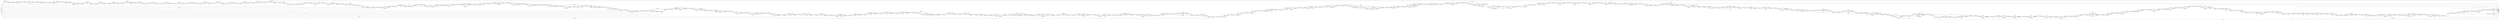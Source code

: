 digraph {
	graph [rankdir=LR]
	node [shape=rectangle]
	2 -> 78 [label=40309]
	78 -> 99 [label=40228]
	78 -> 12440 [label=81]
	99 -> 111 [label=40309]
	111 -> 132 [label=40228]
	111 -> 12460 [label=81]
	132 -> 150 [label=40309]
	150 -> 171 [label=40228]
	150 -> 12480 [label=81]
	171 -> 195 [label=40309]
	195 -> 216 [label=3423]
	195 -> 19198 [label=36886]
	216 -> 234 [label=3732]
	234 -> 243 [label=40309]
	243 -> 261 [label=3651]
	243 -> 264 [label=36658]
	261 -> 264 [label=3342]
	261 -> 282 [label=309]
	264 -> 282 [label=40000]
	282 -> 285 [label=40309]
	285 -> 307 [label=3342]
	285 -> 12521 [label=36967]
	307 -> 327 [label=3732]
	327 -> 342 [label=40309]
	342 -> 360 [label=40259]
	342 -> 363 [label=50]
	360 -> 363 [label=3292]
	360 -> 393 [label=36967]
	363 -> 393 [label=3342]
	393 -> 399 [label=40309]
	399 -> 405 [label=40228]
	399 -> 420 [label=81]
	405 -> 412 [label=3342]
	405 -> 444 [label=36886]
	412 -> 420 [label=3338]
	412 -> 433 [label=4]
	420 -> 423 [label=3419]
	423 -> 433 [label=3288]
	423 -> 10620 [label=131]
	433 -> 444 [label=3292]
	444 -> 455 [label=40178]
	455 -> 456 [label=40259]
	456 -> 468 [label=40309]
	468 -> 492 [label=3423]
	468 -> 19299 [label=36886]
	492 -> 495 [label=40309]
	495 -> 502 [label=3292]
	495 -> 10647 [label=37017]
	502 -> 516 [label=3289]
	502 -> 12606 [label=3]
	516 -> 523 [label=40225]
	523 -> 528 [label=40309]
	528 -> 549 [label=3423]
	528 -> 19319 [label=36886]
	549 -> 573 [label=40309]
	573 -> 579 [label=40259]
	573 -> 10681 [label=50]
	579 -> 600 [label=3292]
	579 -> 10681 [label=36967]
	600 -> 645 [label=40309]
	645 -> 690 [label=2563]
	645 -> 10716 [label=37746]
	690 -> 696 [label=3290]
	690 -> 711 [label=2]
	696 -> 702 [label=3340]
	702 -> 711 [label=2611]
	702 -> 12661 [label=37696]
	711 -> 723 [label=2613]
	723 -> 732 [label=39580]
	732 -> 735 [label=2563]
	732 -> 753 [label=37017]
	735 -> 753 [label=3292]
	753 -> 771 [label=40309]
	771 -> 792 [label=40228]
	771 -> 12692 [label=81]
	792 -> 816 [label=40309]
	816 -> 834 [label=3342]
	816 -> 10759 [label=36967]
	834 -> 855 [label=3292]
	834 -> 10759 [label=50]
	855 -> 891 [label=40309]
	891 -> 912 [label=3292]
	891 -> 10796 [label=37017]
	912 -> 930 [label=40309]
	930 -> 951 [label=40228]
	930 -> 12732 [label=81]
	951 -> 1032 [label=40309]
	1032 -> 1053 [label=3292]
	1032 -> 10816 [label=37017]
	1053 -> 1079 [label=40309]
	1079 -> 1100 [label=3292]
	1079 -> 10831 [label=37017]
	1100 -> 1115 [label=40259]
	1115 -> 1118 [label=40309]
	1118 -> 1127 [label=40305]
	1118 -> 1139 [label=4]
	1127 -> 1139 [label=3338]
	1127 -> 1148 [label=36967]
	1139 -> 1148 [label=3342]
	1148 -> 1236 [label=40309]
	1236 -> 1257 [label=3342]
	1236 -> 12777 [label=36967]
	1257 -> 1367 [label=40309]
	1367 -> 1370 [label=40305]
	1367 -> 1388 [label=4]
	1370 -> 1376 [label=3338]
	1370 -> 1391 [label=36967]
	1376 -> 1 [label=50]
	1376 -> 1388 [label=3288]
	1388 -> 1391 [label=3292]
	1391 -> 1496 [label=40259]
	1496 -> 1508 [label=39528]
	1496 -> 12826 [label=731]
	1508 -> 1544 [label=2561]
	1508 -> 12826 [label=36967]
	1544 -> 1568 [label=40259]
	1568 -> 1610 [label=39528]
	1568 -> 13650 [label=731]
	1610 -> 1625 [label=40259]
	1625 -> 1685 [label=39528]
	1625 -> 1721 [label=731]
	1685 -> 1706 [label=2561]
	1685 -> 12852 [label=36967]
	1706 -> 1721 [label=39528]
	1721 -> 1739 [label=40259]
	1739 -> 1760 [label=39528]
	1739 -> 13765 [label=731]
	1760 -> 1775 [label=40259]
	1775 -> 1796 [label=3292]
	1775 -> 12872 [label=36967]
	1796 -> 1802 [label=40259]
	1802 -> 1820 [label=39528]
	1802 -> 12890 [label=731]
	1820 -> 1841 [label=2561]
	1820 -> 12890 [label=36967]
	1841 -> 1862 [label=2561]
	1841 -> 12901 [label=37698]
	1862 -> 1871 [label=3292]
	1871 -> 1892 [label=40259]
	1892 -> 1913 [label=39528]
	1892 -> 1949 [label=731]
	1913 -> 1934 [label=2561]
	1913 -> 12941 [label=36967]
	1934 -> 1949 [label=39528]
	1949 -> 1955 [label=40259]
	1955 -> 1982 [label=39528]
	1955 -> 13871 [label=731]
	1982 -> 1985 [label=40259]
	1985 -> 2003 [label=39528]
	1985 -> 2030 [label=731]
	2003 -> 2030 [label=2561]
	2003 -> 2045 [label=36967]
	2030 -> 2045 [label=2561]
	2030 -> 2054 [label=731]
	2045 -> 2054 [label=39528]
	2054 -> 2058 [label=40259]
	2058 -> 2072 [label=39528]
	2058 -> 13003 [label=731]
	2072 -> 2084 [label=39447]
	2072 -> 13003 [label=81]
	2084 -> 2105 [label=2561]
	2084 -> 13003 [label=36886]
	2105 -> 2123 [label=2642]
	2123 -> 2126 [label=40259]
	2126 -> 2155 [label=39528]
	2126 -> 2210 [label=731]
	2155 -> 1 [label=81]
	2155 -> 2159 [label=39447]
	2159 -> 2180 [label=2561]
	2159 -> 19367 [label=36886]
	2180 -> 2183 [label=39447]
	2183 -> 2204 [label=2561]
	2183 -> 19387 [label=36886]
	2204 -> 2210 [label=39447]
	2210 -> 2237 [label=40178]
	2237 -> 2258 [label=3292]
	2237 -> 19407 [label=36886]
	2258 -> 2297 [label=40178]
	2297 -> 2303 [label=40176]
	2297 -> 14118 [label=2]
	2303 -> 2324 [label=2561]
	2303 -> 14118 [label=37615]
	2324 -> 2345 [label=3292]
	2324 -> 19427 [label=36886]
	2345 -> 2437 [label=40178]
	2437 -> 2458 [label=3292]
	2437 -> 19447 [label=36886]
	2458 -> 2464 [label=40178]
	2464 -> 2485 [label=39447]
	2464 -> 14143 [label=731]
	2485 -> 2548 [label=40178]
	2548 -> 2569 [label=39447]
	2548 -> 14163 [label=731]
	2569 -> 2641 [label=40178]
	2641 -> 2683 [label=2561]
	2641 -> 14204 [label=37617]
	2683 -> 2758 [label=40178]
	2758 -> 2779 [label=2561]
	2758 -> 14224 [label=731]
	2758 -> 19467 [label=36886]
	2779 -> 2821 [label=40178]
	2821 -> 2842 [label=39869]
	2821 -> 19713 [label=309]
	2842 -> 2857 [label=40178]
	2857 -> 2878 [label=39447]
	2857 -> 14244 [label=731]
	2878 -> 2935 [label=40178]
	2935 -> 2956 [label=3292]
	2935 -> 19487 [label=36886]
	2956 -> 3028 [label=40178]
	3028 -> 3049 [label=3601]
	3028 -> 19507 [label=36577]
	3049 -> 3094 [label=40178]
	3094 -> 3115 [label=3292]
	3094 -> 19527 [label=36886]
	3115 -> 3139 [label=40178]
	3139 -> 3160 [label=39869]
	3139 -> 19733 [label=309]
	3160 -> 3177 [label=40178]
	3177 -> 1 [label=1]
	3177 -> 3185 [label=40177]
	3185 -> 3217 [label=3291]
	3185 -> 14259 [label=36886]
	3217 -> 3238 [label=2560]
	3217 -> 14259 [label=731]
	3238 -> 3268 [label=40177]
	3268 -> 3289 [label=3291]
	3268 -> 19593 [label=36886]
	3289 -> 3302 [label=40177]
	3302 -> 3323 [label=39452]
	3302 -> 19901 [label=725]
	3323 -> 3376 [label=40177]
	3376 -> 3397 [label=2560]
	3376 -> 14270 [label=37617]
	3397 -> 3403 [label=39446]
	3403 -> 3430 [label=40177]
	3430 -> 3463 [label=3291]
	3430 -> 19639 [label=36886]
	3463 -> 3540 [label=40177]
	3540 -> 1 [label=36573]
	3540 -> 3559 [label=3604]
	3559 -> 1 [label=4]
	3559 -> 3639 [label=3600]
	3639 -> 3660 [label=3291]
	3639 -> 19753 [label=309]
	3660 -> 3690 [label=3600]
	3690 -> 3711 [label=3291]
	3690 -> 19773 [label=309]
	3711 -> 3852 [label=3600]
	3852 -> 3873 [label=2560]
	3852 -> 14310 [label=1040]
	3873 -> 3921 [label=3600]
	3921 -> 3933 [label=2869]
	3921 -> 14331 [label=731]
	3933 -> 3963 [label=2560]
	3933 -> 14331 [label=309]
	3963 -> 4047 [label=3600]
	4047 -> 4068 [label=3291]
	4047 -> 19801 [label=309]
	4068 -> 4074 [label=3600]
	4074 -> 4080 [label=2869]
	4074 -> 4095 [label=731]
	4080 -> 4095 [label=2560]
	4080 -> 14377 [label=309]
	4095 -> 4116 [label=2560]
	4095 -> 14377 [label=731]
	4116 -> 4122 [label=3600]
	4122 -> 4123 [label=3596]
	4122 -> 14411 [label=4]
	4123 -> 4132 [label=2560]
	4123 -> 14411 [label=1036]
	4132 -> 4144 [label=2559]
	4132 -> 4153 [label=1]
	4144 -> 4153 [label=3599]
	4153 -> 4180 [label=3600]
	4180 -> 4197 [label=3291]
	4180 -> 14415 [label=309]
	4197 -> 4218 [label=2560]
	4197 -> 14415 [label=731]
	4218 -> 4227 [label=3600]
	4227 -> 1 [label=2]
	4227 -> 4265 [label=3598]
	4265 -> 1 [label=3]
	4265 -> 4281 [label=3595]
	4281 -> 4482 [label=2868]
	4281 -> 14442 [label=727]
	4482 -> 4503 [label=2559]
	4482 -> 19861 [label=309]
	4503 -> 4543 [label=2868]
	4543 -> 4564 [label=2559]
	4543 -> 19881 [label=309]
	4564 -> 4664 [label=2868]
	4664 -> 1 [label=309]
	4664 -> 5982 [label=2559]
	5982 -> 1 [label=2559]
	5983 -> 6235 [label=52]
	6235 -> 6262 [label=50]
	6235 -> 18762 [label=2]
	6262 -> 6352 [label=52]
	6352 -> 6376 [label=50]
	6352 -> 18785 [label=2]
	6376 -> 6538 [label=52]
	6538 -> 6577 [label=50]
	6538 -> 18823 [label=2]
	6577 -> 6664 [label=52]
	6664 -> 6698 [label=50]
	6664 -> 18856 [label=2]
	6698 -> 6733 [label=52]
	6733 -> 6754 [label=50]
	6733 -> 18876 [label=2]
	6754 -> 6778 [label=50]
	6754 -> 10852 [label=2]
	6778 -> 6829 [label=133]
	6829 -> 6853 [label=50]
	6829 -> 10890 [label=83]
	6853 -> 6856 [label=133]
	6856 -> 6877 [label=50]
	6856 -> 10910 [label=83]
	6877 -> 6898 [label=133]
	6898 -> 6919 [label=50]
	6898 -> 10930 [label=83]
	6919 -> 6974 [label=133]
	6974 -> 6995 [label=50]
	6974 -> 10950 [label=83]
	6995 -> 7015 [label=52]
	7015 -> 7036 [label=52]
	7015 -> 10990 [label=81]
	7036 -> 7042 [label=133]
	7042 -> 7063 [label=50]
	7042 -> 11010 [label=83]
	7063 -> 7078 [label=133]
	7078 -> 7099 [label=50]
	7078 -> 11030 [label=83]
	7099 -> 7132 [label=133]
	7132 -> 7153 [label=131]
	7132 -> 18903 [label=2]
	7153 -> 7252 [label=133]
	7252 -> 7273 [label=50]
	7252 -> 11050 [label=83]
	7273 -> 7366 [label=133]
	7366 -> 7399 [label=50]
	7366 -> 11082 [label=83]
	7399 -> 7414 [label=133]
	7414 -> 7435 [label=50]
	7414 -> 11102 [label=83]
	7435 -> 7453 [label=133]
	7453 -> 7474 [label=50]
	7453 -> 11122 [label=83]
	7474 -> 7492 [label=133]
	7492 -> 7513 [label=131]
	7492 -> 18923 [label=2]
	7513 -> 7522 [label=133]
	7522 -> 7552 [label=50]
	7522 -> 11151 [label=83]
	7552 -> 7657 [label=133]
	7657 -> 7678 [label=50]
	7657 -> 11169 [label=83]
	7678 -> 7729 [label=131]
	7729 -> 7750 [label=50]
	7729 -> 11191 [label=81]
	7750 -> 7784 [label=131]
	7784 -> 7939 [label=132]
	7939 -> 7960 [label=50]
	7939 -> 11211 [label=82]
	7960 -> 8006 [label=132]
	8006 -> 8027 [label=131]
	8006 -> 13034 [label=1]
	8027 -> 8061 [label=132]
	8061 -> 8085 [label=1]
	8061 -> 11219 [label=131]
	8085 -> 8090 [label=131]
	8090 -> 8102 [label=132]
	8102 -> 8123 [label=50]
	8102 -> 11244 [label=82]
	8123 -> 8133 [label=51]
	8133 -> 8142 [label=132]
	8142 -> 8147 [label=51]
	8142 -> 8163 [label=81]
	8147 -> 8163 [label=36624]
	8163 -> 8166 [label=36705]
	8166 -> 8174 [label=36709]
	8174 -> 8195 [label=50]
	8174 -> 11304 [label=36659]
	8195 -> 8207 [label=36709]
	8207 -> 8222 [label=36628]
	8207 -> 11325 [label=81]
	8222 -> 8243 [label=50]
	8222 -> 11325 [label=36578]
	8243 -> 8260 [label=36708]
	8260 -> 11340 [label=36658]
	8260 -> 8281 [label=50]
	8281 -> 8288 [label=36708]
	8288 -> 8327 [label=51]
	8288 -> 11397 [label=36658]
	8327 -> 8348 [label=36709]
	8348 -> 8369 [label=50]
	8348 -> 11417 [label=36658]
	8348 -> 13129 [label=1]
	8369 -> 8402 [label=36709]
	8402 -> 8423 [label=36627]
	8402 -> 11437 [label=82]
	8423 -> 8425 [label=36709]
	8425 -> 8426 [label=36628]
	8425 -> 8446 [label=81]
	8426 -> 8446 [label=50]
	8426 -> 8447 [label=36578]
	8446 -> 8447 [label=131]
	8447 -> 8453 [label=36709]
	8453 -> 8489 [label=50]
	8453 -> 11492 [label=36659]
	8489 -> 8498 [label=36709]
	8498 -> 8522 [label=50]
	8498 -> 11515 [label=36659]
	8522 -> 8555 [label=36709]
	8555 -> 8567 [label=36708]
	8555 -> 11532 [label=1]
	8567 -> 8588 [label=50]
	8567 -> 11532 [label=36658]
	8588 -> 8594 [label=36709]
	8594 -> 8615 [label=50]
	8594 -> 8675 [label=36658]
	8594 -> 13197 [label=1]
	8615 -> 8633 [label=51]
	8633 -> 8654 [label=50]
	8633 -> 13217 [label=1]
	8654 -> 8675 [label=51]
	8675 -> 8687 [label=51]
	8675 -> 11682 [label=36658]
	8687 -> 8756 [label=50]
	8687 -> 11682 [label=1]
	8756 -> 8777 [label=36709]
	8777 -> 8798 [label=51]
	8777 -> 11715 [label=36658]
	8798 -> 8834 [label=36709]
	8834 -> 8852 [label=36711]
	8852 -> 8873 [label=52]
	8852 -> 11735 [label=36659]
	8873 -> 8879 [label=36714]
	8879 -> 8900 [label=52]
	8879 -> 11747 [label=36662]
	8900 -> 8905 [label=781]
	8905 -> 8936 [label=783]
	8936 -> 8939 [label=37441]
	8939 -> 8954 [label=783]
	8939 -> 11812 [label=36658]
	8954 -> 8975 [label=50]
	8954 -> 11812 [label=733]
	8975 -> 8978 [label=37441]
	8978 -> 9014 [label=50]
	8978 -> 11841 [label=37391]
	9014 -> 9017 [label=783]
	9017 -> 9042 [label=37441]
	9042 -> 9061 [label=783]
	9042 -> 11885 [label=36658]
	9061 -> 9082 [label=50]
	9061 -> 11885 [label=733]
	9082 -> 9107 [label=37441]
	9107 -> 9137 [label=50]
	9107 -> 11932 [label=37391]
	9137 -> 9140 [label=37441]
	9140 -> 9161 [label=779]
	9140 -> 11935 [label=36662]
	9161 -> 9164 [label=37360]
	9164 -> 9250 [label=37441]
	9250 -> 9271 [label=779]
	9250 -> 11975 [label=36662]
	9271 -> 9283 [label=37750]
	9283 -> 9304 [label=783]
	9283 -> 11995 [label=36967]
	9304 -> 9307 [label=37750]
	9307 -> 9331 [label=783]
	9307 -> 12018 [label=36967]
	9331 -> 9361 [label=37750]
	9361 -> 9391 [label=37017]
	9361 -> 13326 [label=733]
	9391 -> 9433 [label=37750]
	9433 -> 9436 [label=37017]
	9433 -> 9454 [label=733]
	9436 -> 9454 [label=50]
	9436 -> 9460 [label=36967]
	9454 -> 9460 [label=783]
	9460 -> 9535 [label=37750]
	9535 -> 9559 [label=37017]
	9535 -> 13369 [label=733]
	9559 -> 9577 [label=37750]
	9577 -> 9598 [label=1092]
	9577 -> 12061 [label=36658]
	9598 -> 9601 [label=37750]
	9601 -> 9622 [label=783]
	9601 -> 12081 [label=36967]
	9622 -> 9625 [label=37750]
	9625 -> 9646 [label=1092]
	9625 -> 12101 [label=36658]
	9646 -> 9712 [label=37750]
	9712 -> 9718 [label=1092]
	9712 -> 12122 [label=36658]
	9718 -> 9720 [label=359]
	9718 -> 12128 [label=733]
	9720 -> 9741 [label=50]
	9720 -> 12122 [label=309]
	9741 -> 9751 [label=37750]
	9751 -> 9772 [label=783]
	9751 -> 12149 [label=36967]
	9772 -> 9782 [label=37750]
	9782 -> 9803 [label=1173]
	9782 -> 19146 [label=36577]
	9803 -> 9890 [label=37750]
	9890 -> 9911 [label=37360]
	9890 -> 12169 [label=390]
	9911 -> 9940 [label=37750]
	9940 -> 9961 [label=37017]
	9940 -> 13401 [label=733]
	9961 -> 9973 [label=37748]
	9973 -> 9982 [label=37750]
	9982 -> 9985 [label=783]
	9982 -> 12175 [label=36967]
	9985 -> 10006 [label=50]
	9985 -> 13427 [label=733]
	10006 -> 10009 [label=37669]
	10009 -> 10018 [label=37017]
	10009 -> 10030 [label=733]
	10018 -> 10030 [label=50]
	10018 -> 12219 [label=36967]
	10030 -> 10051 [label=50]
	10030 -> 12219 [label=733]
	10051 -> 10055 [label=37750]
	10055 -> 10076 [label=37669]
	10055 -> 12247 [label=81]
	10076 -> 10166 [label=37750]
	10166 -> 10198 [label=50]
	10166 -> 12258 [label=37700]
	10198 -> 10199 [label=783]
	10199 -> 10240 [label=37750]
	10240 -> 10255 [label=37749]
	10240 -> 10270 [label=1]
	10255 -> 10270 [label=782]
	10255 -> 10276 [label=36967]
	10270 -> 10276 [label=783]
	10276 -> 10335 [label=37750]
	10335 -> 10348 [label=37441]
	10335 -> 12307 [label=309]
	10348 -> 10369 [label=783]
	10348 -> 12307 [label=36658]
	10369 -> 10373 [label=37750]
	10373 -> 10384 [label=864]
	10373 -> 12329 [label=36886]
	10384 -> 10405 [label=783]
	10384 -> 12329 [label=81]
	10405 -> 10414 [label=37750]
	10414 -> 10435 [label=37360]
	10414 -> 12359 [label=390]
	10435 -> 10439 [label=37750]
	10439 -> 10444 [label=783]
	10439 -> 10481 [label=36967]
	10444 -> 10465 [label=50]
	10444 -> 13529 [label=733]
	10465 -> 10481 [label=783]
	10481 -> 10528 [label=37750]
	10528 -> 10549 [label=783]
	10528 -> 12420 [label=36967]
	10549 -> 2 [label=37750]
	10620 -> 456 [label=50]
	10620 -> 455 [label=81]
	10647 -> 516 [label=36936]
	10647 -> 12606 [label=81]
	10681 -> 600 [label=37017]
	10716 -> 696 [label=50]
	10716 -> 12632 [label=37696]
	10759 -> 855 [label=37017]
	10796 -> 912 [label=37017]
	10816 -> 1053 [label=37017]
	10831 -> 1115 [label=50]
	10831 -> 1100 [label=36967]
	10852 -> 6778 [label=83]
	10890 -> 6853 [label=83]
	10910 -> 6877 [label=83]
	10930 -> 6919 [label=83]
	10950 -> 6995 [label=2]
	10950 -> 7015 [label=81]
	10990 -> 7036 [label=81]
	11010 -> 7063 [label=83]
	11030 -> 7099 [label=83]
	11050 -> 7273 [label=83]
	11082 -> 7399 [label=83]
	11102 -> 7435 [label=83]
	11122 -> 7474 [label=83]
	11151 -> 7552 [label=83]
	11169 -> 1 [label=2]
	11169 -> 7678 [label=81]
	11191 -> 7750 [label=81]
	11211 -> 7960 [label=82]
	11219 -> 8085 [label=130]
	11219 -> 8090 [label=1]
	11244 -> 8133 [label=81]
	11244 -> 8123 [label=1]
	11304 -> 8195 [label=36659]
	11325 -> 11337 [label=36659]
	11337 -> 8243 [label=36658]
	11337 -> 11340 [label=1]
	11340 -> 11346 [label=36659]
	11346 -> 8281 [label=36658]
	11346 -> 8288 [label=1]
	11397 -> 8327 [label=36658]
	11417 -> 8369 [label=36658]
	11437 -> 8423 [label=82]
	11492 -> 8489 [label=36659]
	11515 -> 8522 [label=36659]
	11532 -> 8588 [label=36659]
	11682 -> 8756 [label=36659]
	11715 -> 8798 [label=36658]
	11735 -> 8873 [label=36662]
	11747 -> 8936 [label=36658]
	11747 -> 18931 [label=4]
	11812 -> 8975 [label=37391]
	11841 -> 9017 [label=36658]
	11841 -> 9014 [label=733]
	11885 -> 9082 [label=37391]
	11932 -> 9137 [label=37391]
	11935 -> 9164 [label=81]
	11935 -> 9161 [label=36581]
	11975 -> 9271 [label=36662]
	11995 -> 9304 [label=36967]
	12018 -> 9331 [label=36967]
	12061 -> 9598 [label=36658]
	12081 -> 9622 [label=36967]
	12101 -> 9646 [label=36658]
	12122 -> 12128 [label=36967]
	12128 -> 9741 [label=37700]
	12149 -> 9772 [label=36967]
	12169 -> 9911 [label=390]
	12175 -> 10009 [label=81]
	12175 -> 13427 [label=36886]
	12219 -> 10051 [label=37700]
	12247 -> 10076 [label=81]
	12258 -> 10199 [label=36967]
	12258 -> 10198 [label=733]
	12307 -> 10369 [label=36967]
	12329 -> 10405 [label=36967]
	12359 -> 10435 [label=390]
	12420 -> 10549 [label=36967]
	12440 -> 99 [label=81]
	12460 -> 132 [label=81]
	12480 -> 171 [label=81]
	12521 -> 307 [label=390]
	12521 -> 327 [label=36577]
	12606 -> 523 [label=84]
	12632 -> 702 [label=36967]
	12632 -> 690 [label=729]
	12661 -> 723 [label=36967]
	12661 -> 735 [label=729]
	12692 -> 792 [label=81]
	12732 -> 951 [label=81]
	12777 -> 1257 [label=36967]
	12826 -> 1544 [label=37698]
	12852 -> 1706 [label=36967]
	12872 -> 1796 [label=36967]
	12890 -> 1841 [label=37698]
	12901 -> 1871 [label=36967]
	12901 -> 1862 [label=731]
	12941 -> 1934 [label=36967]
	13003 -> 13007 [label=37698]
	13007 -> 13012 [label=37697]
	13007 -> 14010 [label=1]
	13012 -> 2105 [label=81]
	13012 -> 14010 [label=730]
	13012 -> 2123 [label=36886]
	13034 -> 8027 [label=1]
	13129 -> 8369 [label=1]
	13197 -> 8615 [label=1]
	13217 -> 8654 [label=1]
	13326 -> 9391 [label=733]
	13369 -> 9559 [label=733]
	13401 -> 9961 [label=731]
	13401 -> 9973 [label=2]
	13427 -> 10006 [label=37619]
	13529 -> 10465 [label=733]
	13650 -> 1610 [label=731]
	13765 -> 1760 [label=731]
	13871 -> 13892 [label=727]
	13871 -> 19072 [label=4]
	13892 -> 1982 [label=731]
	14010 -> 2123 [label=731]
	14118 -> 2324 [label=37617]
	14143 -> 2485 [label=731]
	14163 -> 2569 [label=731]
	14204 -> 2683 [label=37617]
	14224 -> 2779 [label=731]
	14244 -> 2878 [label=731]
	14259 -> 3238 [label=37617]
	14270 -> 3403 [label=731]
	14270 -> 3397 [label=36886]
	14310 -> 3873 [label=1040]
	14331 -> 3963 [label=1040]
	14377 -> 4116 [label=1040]
	14411 -> 4144 [label=1040]
	14415 -> 4218 [label=1040]
	14442 -> 1 [label=725]
	14442 -> 14448 [label=2]
	14448 -> 1 [label=2]
	18736 -> 5983 [label=2]
	18762 -> 6262 [label=2]
	18785 -> 6376 [label=2]
	18823 -> 6577 [label=2]
	18856 -> 6698 [label=2]
	18876 -> 6754 [label=2]
	18903 -> 7153 [label=2]
	18923 -> 7513 [label=2]
	18931 -> 8900 [label=729]
	19072 -> 13892 [label=4]
	19146 -> 9803 [label=36577]
	19198 -> 234 [label=36577]
	19198 -> 216 [label=309]
	19299 -> 492 [label=36886]
	19319 -> 549 [label=36886]
	19367 -> 2180 [label=36886]
	19387 -> 2204 [label=36886]
	19407 -> 2258 [label=36886]
	19427 -> 2345 [label=36886]
	19447 -> 2458 [label=36886]
	19467 -> 2779 [label=36886]
	19487 -> 2956 [label=36886]
	19507 -> 3049 [label=36577]
	19527 -> 3115 [label=36886]
	19593 -> 3289 [label=36886]
	19639 -> 3463 [label=36886]
	19713 -> 2842 [label=309]
	19733 -> 3160 [label=309]
	19753 -> 3660 [label=309]
	19773 -> 3711 [label=309]
	19801 -> 4068 [label=309]
	19861 -> 4503 [label=309]
	19881 -> 4564 [label=309]
	19901 -> 3323 [label=725]
	0 -> 2 [label=2559]
	0 -> 5983 [label=50]
	0 -> 10852 [label=81]
	0 -> 7784 [label=1]
	0 -> 8905 [label=2]
	0 -> 11735 [label=3]
	0 -> 8834 [label=2]
	0 -> 8147 [label=36573]
	0 -> 9271 [label=309]
	0 -> 8166 [label=4]
	0 -> 18931 [label=725]
	0 -> 18736 [label=2]
}
